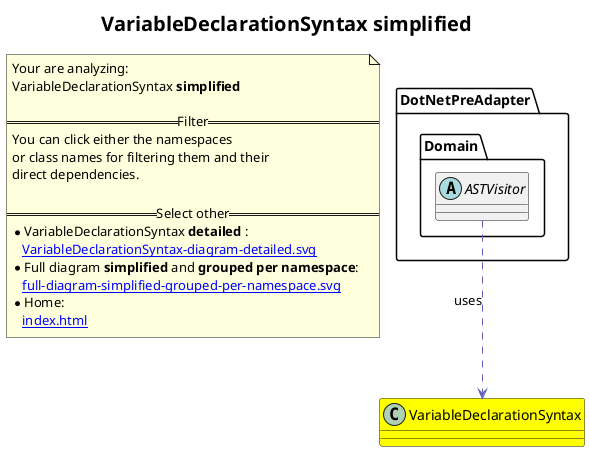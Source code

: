 @startuml
skinparam linetype ortho
title <size:20>VariableDeclarationSyntax **simplified** </size>
note "Your are analyzing:\nVariableDeclarationSyntax **simplified** \n\n==Filter==\nYou can click either the namespaces \nor class names for filtering them and their\ndirect dependencies.\n\n==Select other==\n* VariableDeclarationSyntax **detailed** :\n   [[VariableDeclarationSyntax-diagram-detailed.svg]]\n* Full diagram **simplified** and **grouped per namespace**:\n   [[full-diagram-simplified-grouped-per-namespace.svg]]\n* Home:\n   [[index.html]]" as FloatingNote
class VariableDeclarationSyntax [[VariableDeclarationSyntax-diagram-simplified.svg]] #yellow {
}
  abstract class DotNetPreAdapter.Domain.ASTVisitor [[DotNetPreAdapter.Domain.ASTVisitor-diagram-simplified.svg]]  {
  }
 ' *************************************** 
 ' *************************************** 
 ' *************************************** 
' Class relations extracted from namespace:
' 
' Class relations extracted from namespace:
' DotNetPreAdapter.Domain
DotNetPreAdapter.Domain.ASTVisitor .[#6060BB].> VariableDeclarationSyntax  : uses 
@enduml